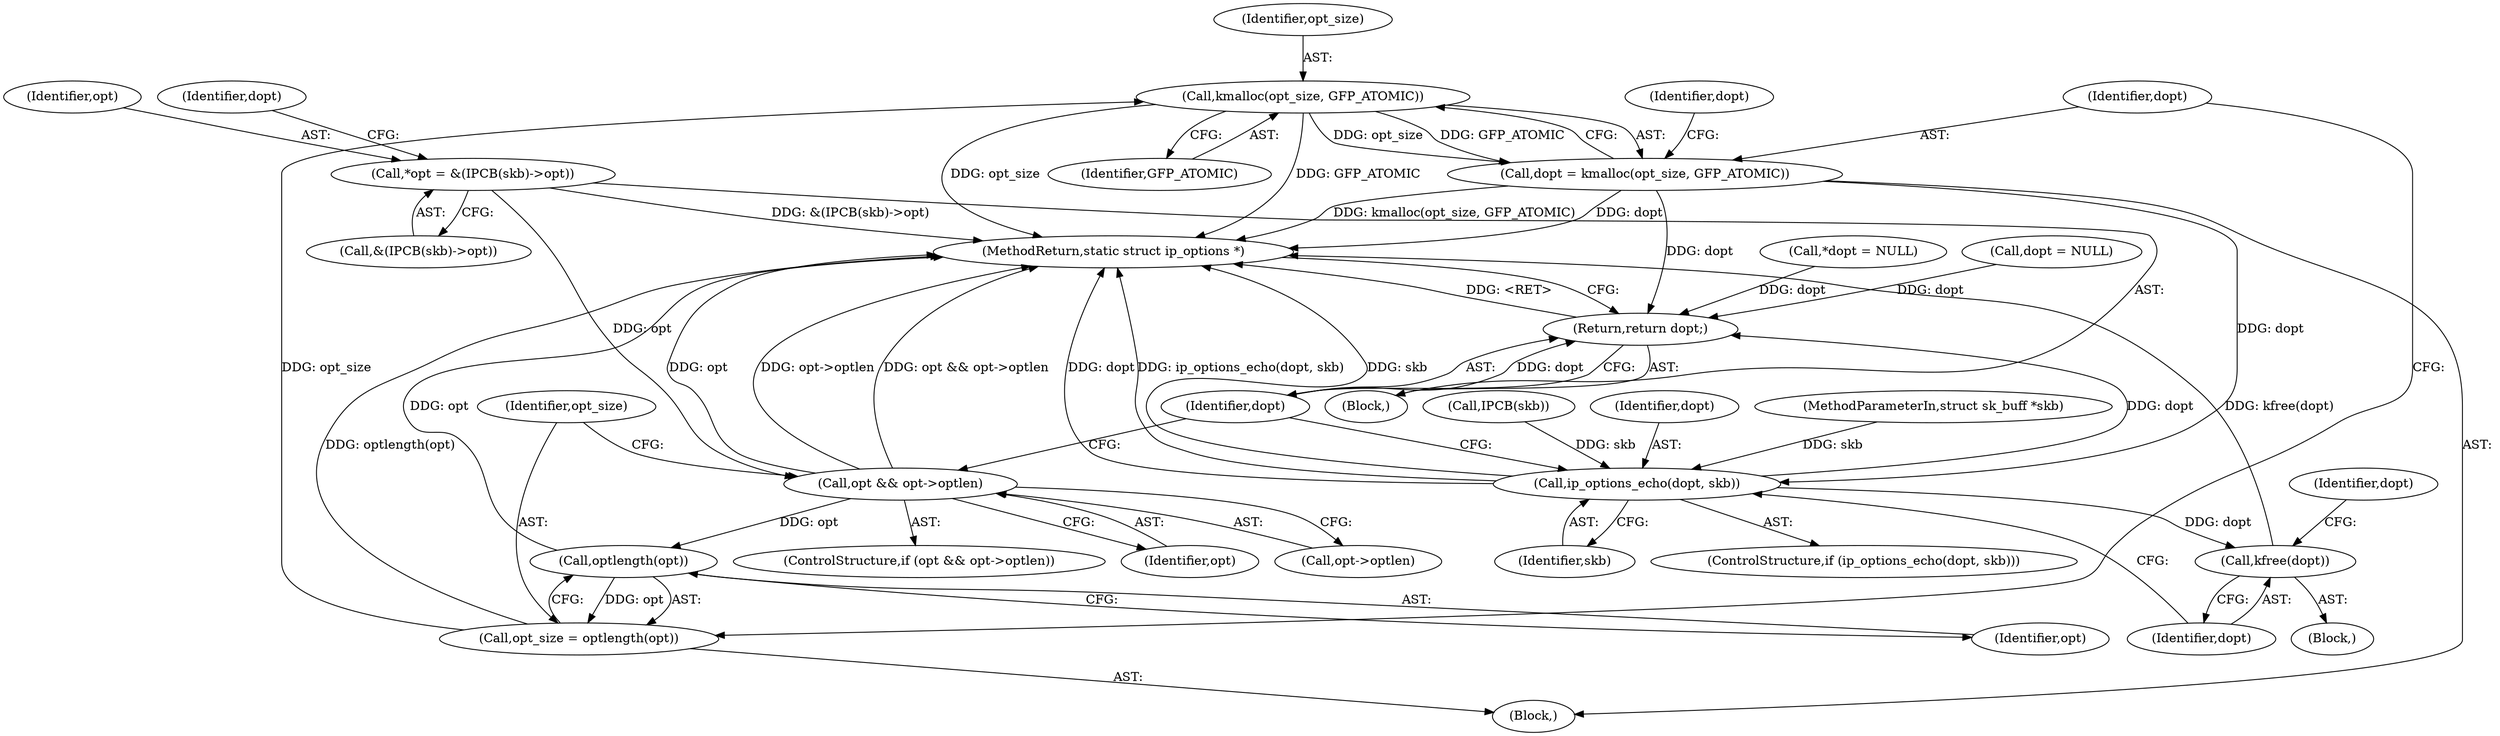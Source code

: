 digraph "1_linux_f6d8bd051c391c1c0458a30b2a7abcd939329259_30@API" {
"1000130" [label="(Call,kmalloc(opt_size, GFP_ATOMIC))"];
"1000124" [label="(Call,opt_size = optlength(opt))"];
"1000126" [label="(Call,optlength(opt))"];
"1000117" [label="(Call,opt && opt->optlen)"];
"1000105" [label="(Call,*opt = &(IPCB(skb)->opt))"];
"1000128" [label="(Call,dopt = kmalloc(opt_size, GFP_ATOMIC))"];
"1000137" [label="(Call,ip_options_echo(dopt, skb))"];
"1000141" [label="(Call,kfree(dopt))"];
"1000146" [label="(Return,return dopt;)"];
"1000139" [label="(Identifier,skb)"];
"1000126" [label="(Call,optlength(opt))"];
"1000128" [label="(Call,dopt = kmalloc(opt_size, GFP_ATOMIC))"];
"1000122" [label="(Block,)"];
"1000130" [label="(Call,kmalloc(opt_size, GFP_ATOMIC))"];
"1000137" [label="(Call,ip_options_echo(dopt, skb))"];
"1000143" [label="(Call,dopt = NULL)"];
"1000117" [label="(Call,opt && opt->optlen)"];
"1000109" [label="(Call,IPCB(skb))"];
"1000141" [label="(Call,kfree(dopt))"];
"1000140" [label="(Block,)"];
"1000113" [label="(Call,*dopt = NULL)"];
"1000142" [label="(Identifier,dopt)"];
"1000119" [label="(Call,opt->optlen)"];
"1000118" [label="(Identifier,opt)"];
"1000136" [label="(ControlStructure,if (ip_options_echo(dopt, skb)))"];
"1000148" [label="(MethodReturn,static struct ip_options *)"];
"1000147" [label="(Identifier,dopt)"];
"1000138" [label="(Identifier,dopt)"];
"1000146" [label="(Return,return dopt;)"];
"1000124" [label="(Call,opt_size = optlength(opt))"];
"1000129" [label="(Identifier,dopt)"];
"1000131" [label="(Identifier,opt_size)"];
"1000107" [label="(Call,&(IPCB(skb)->opt))"];
"1000125" [label="(Identifier,opt_size)"];
"1000127" [label="(Identifier,opt)"];
"1000103" [label="(Block,)"];
"1000106" [label="(Identifier,opt)"];
"1000102" [label="(MethodParameterIn,struct sk_buff *skb)"];
"1000116" [label="(ControlStructure,if (opt && opt->optlen))"];
"1000134" [label="(Identifier,dopt)"];
"1000132" [label="(Identifier,GFP_ATOMIC)"];
"1000114" [label="(Identifier,dopt)"];
"1000105" [label="(Call,*opt = &(IPCB(skb)->opt))"];
"1000144" [label="(Identifier,dopt)"];
"1000130" -> "1000128"  [label="AST: "];
"1000130" -> "1000132"  [label="CFG: "];
"1000131" -> "1000130"  [label="AST: "];
"1000132" -> "1000130"  [label="AST: "];
"1000128" -> "1000130"  [label="CFG: "];
"1000130" -> "1000148"  [label="DDG: GFP_ATOMIC"];
"1000130" -> "1000148"  [label="DDG: opt_size"];
"1000130" -> "1000128"  [label="DDG: opt_size"];
"1000130" -> "1000128"  [label="DDG: GFP_ATOMIC"];
"1000124" -> "1000130"  [label="DDG: opt_size"];
"1000124" -> "1000122"  [label="AST: "];
"1000124" -> "1000126"  [label="CFG: "];
"1000125" -> "1000124"  [label="AST: "];
"1000126" -> "1000124"  [label="AST: "];
"1000129" -> "1000124"  [label="CFG: "];
"1000124" -> "1000148"  [label="DDG: optlength(opt)"];
"1000126" -> "1000124"  [label="DDG: opt"];
"1000126" -> "1000127"  [label="CFG: "];
"1000127" -> "1000126"  [label="AST: "];
"1000126" -> "1000148"  [label="DDG: opt"];
"1000117" -> "1000126"  [label="DDG: opt"];
"1000117" -> "1000116"  [label="AST: "];
"1000117" -> "1000118"  [label="CFG: "];
"1000117" -> "1000119"  [label="CFG: "];
"1000118" -> "1000117"  [label="AST: "];
"1000119" -> "1000117"  [label="AST: "];
"1000125" -> "1000117"  [label="CFG: "];
"1000147" -> "1000117"  [label="CFG: "];
"1000117" -> "1000148"  [label="DDG: opt && opt->optlen"];
"1000117" -> "1000148"  [label="DDG: opt"];
"1000117" -> "1000148"  [label="DDG: opt->optlen"];
"1000105" -> "1000117"  [label="DDG: opt"];
"1000105" -> "1000103"  [label="AST: "];
"1000105" -> "1000107"  [label="CFG: "];
"1000106" -> "1000105"  [label="AST: "];
"1000107" -> "1000105"  [label="AST: "];
"1000114" -> "1000105"  [label="CFG: "];
"1000105" -> "1000148"  [label="DDG: &(IPCB(skb)->opt)"];
"1000128" -> "1000122"  [label="AST: "];
"1000129" -> "1000128"  [label="AST: "];
"1000134" -> "1000128"  [label="CFG: "];
"1000128" -> "1000148"  [label="DDG: kmalloc(opt_size, GFP_ATOMIC)"];
"1000128" -> "1000148"  [label="DDG: dopt"];
"1000128" -> "1000137"  [label="DDG: dopt"];
"1000128" -> "1000146"  [label="DDG: dopt"];
"1000137" -> "1000136"  [label="AST: "];
"1000137" -> "1000139"  [label="CFG: "];
"1000138" -> "1000137"  [label="AST: "];
"1000139" -> "1000137"  [label="AST: "];
"1000142" -> "1000137"  [label="CFG: "];
"1000147" -> "1000137"  [label="CFG: "];
"1000137" -> "1000148"  [label="DDG: skb"];
"1000137" -> "1000148"  [label="DDG: dopt"];
"1000137" -> "1000148"  [label="DDG: ip_options_echo(dopt, skb)"];
"1000109" -> "1000137"  [label="DDG: skb"];
"1000102" -> "1000137"  [label="DDG: skb"];
"1000137" -> "1000141"  [label="DDG: dopt"];
"1000137" -> "1000146"  [label="DDG: dopt"];
"1000141" -> "1000140"  [label="AST: "];
"1000141" -> "1000142"  [label="CFG: "];
"1000142" -> "1000141"  [label="AST: "];
"1000144" -> "1000141"  [label="CFG: "];
"1000141" -> "1000148"  [label="DDG: kfree(dopt)"];
"1000146" -> "1000103"  [label="AST: "];
"1000146" -> "1000147"  [label="CFG: "];
"1000147" -> "1000146"  [label="AST: "];
"1000148" -> "1000146"  [label="CFG: "];
"1000146" -> "1000148"  [label="DDG: <RET>"];
"1000147" -> "1000146"  [label="DDG: dopt"];
"1000113" -> "1000146"  [label="DDG: dopt"];
"1000143" -> "1000146"  [label="DDG: dopt"];
}
